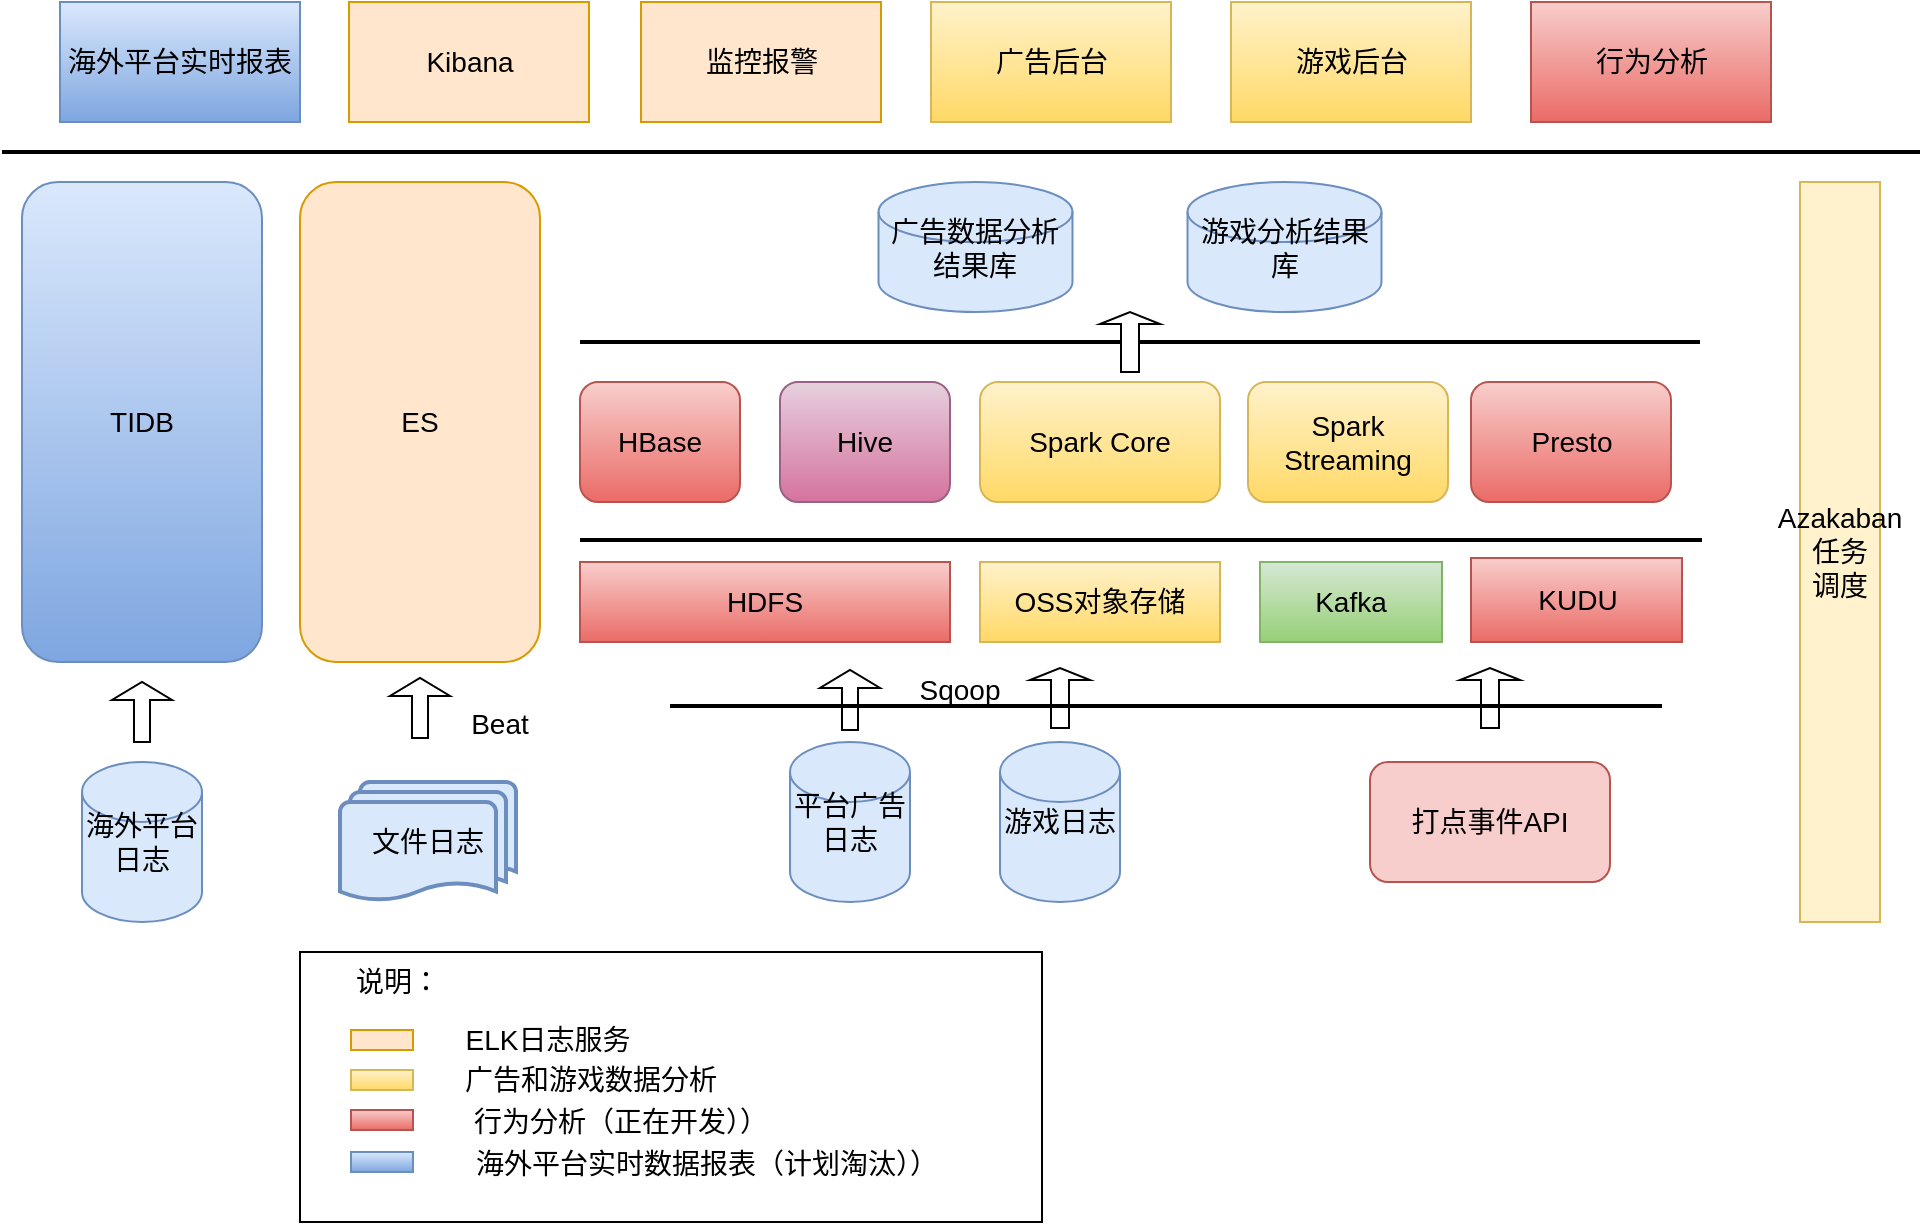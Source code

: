 <mxfile version="13.5.5" type="github">
  <diagram id="SUA77PbycbYVvd3b78xJ" name="第 1 页">
    <mxGraphModel dx="2249" dy="802" grid="1" gridSize="10" guides="1" tooltips="1" connect="1" arrows="1" fold="1" page="1" pageScale="1" pageWidth="827" pageHeight="1169" math="0" shadow="0">
      <root>
        <mxCell id="0" />
        <mxCell id="1" parent="0" />
        <mxCell id="_BwWZOYq04hog9lbWKIB-58" value="" style="rounded=0;whiteSpace=wrap;html=1;fontSize=14;" vertex="1" parent="1">
          <mxGeometry x="9" y="585" width="371" height="135" as="geometry" />
        </mxCell>
        <mxCell id="_BwWZOYq04hog9lbWKIB-2" value="HDFS" style="rounded=0;whiteSpace=wrap;html=1;fontSize=14;gradientColor=#ea6b66;fillColor=#f8cecc;strokeColor=#b85450;" vertex="1" parent="1">
          <mxGeometry x="149" y="390" width="185" height="40" as="geometry" />
        </mxCell>
        <mxCell id="_BwWZOYq04hog9lbWKIB-3" value="Hive" style="rounded=1;whiteSpace=wrap;html=1;fontSize=14;gradientColor=#d5739d;fillColor=#e6d0de;strokeColor=#996185;" vertex="1" parent="1">
          <mxGeometry x="249" y="300" width="85" height="60" as="geometry" />
        </mxCell>
        <mxCell id="_BwWZOYq04hog9lbWKIB-5" value="Kafka" style="rounded=0;whiteSpace=wrap;html=1;fontSize=14;fillColor=#d5e8d4;strokeColor=#82b366;gradientColor=#97d077;" vertex="1" parent="1">
          <mxGeometry x="489" y="390" width="91" height="40" as="geometry" />
        </mxCell>
        <mxCell id="_BwWZOYq04hog9lbWKIB-8" value="Spark Streaming" style="rounded=1;whiteSpace=wrap;html=1;fontSize=14;gradientColor=#ffd966;fillColor=#fff2cc;strokeColor=#d6b656;" vertex="1" parent="1">
          <mxGeometry x="483" y="300" width="100" height="60" as="geometry" />
        </mxCell>
        <mxCell id="_BwWZOYq04hog9lbWKIB-9" value="平台广告日志" style="shape=cylinder2;whiteSpace=wrap;html=1;boundedLbl=1;backgroundOutline=1;size=15;fontSize=14;fillColor=#dae8fc;strokeColor=#6c8ebf;" vertex="1" parent="1">
          <mxGeometry x="254" y="480" width="60" height="80" as="geometry" />
        </mxCell>
        <mxCell id="_BwWZOYq04hog9lbWKIB-10" value="游戏日志" style="shape=cylinder2;whiteSpace=wrap;html=1;boundedLbl=1;backgroundOutline=1;size=15;fontSize=14;fillColor=#dae8fc;strokeColor=#6c8ebf;" vertex="1" parent="1">
          <mxGeometry x="359" y="480" width="60" height="80" as="geometry" />
        </mxCell>
        <mxCell id="_BwWZOYq04hog9lbWKIB-12" value="" style="shape=singleArrow;direction=north;whiteSpace=wrap;html=1;arrowWidth=0.267;arrowSize=0.3;fontSize=14;" vertex="1" parent="1">
          <mxGeometry x="269" y="444" width="30" height="30" as="geometry" />
        </mxCell>
        <mxCell id="_BwWZOYq04hog9lbWKIB-13" value="" style="shape=singleArrow;direction=north;whiteSpace=wrap;html=1;fontSize=14;" vertex="1" parent="1">
          <mxGeometry x="374" y="443" width="30" height="30" as="geometry" />
        </mxCell>
        <mxCell id="_BwWZOYq04hog9lbWKIB-14" value="Sqoop" style="text;html=1;strokeColor=none;fillColor=none;align=center;verticalAlign=middle;whiteSpace=wrap;rounded=0;fontSize=14;" vertex="1" parent="1">
          <mxGeometry x="319" y="444" width="40" height="20" as="geometry" />
        </mxCell>
        <mxCell id="_BwWZOYq04hog9lbWKIB-16" value="" style="shape=singleArrow;direction=north;whiteSpace=wrap;html=1;fontSize=14;" vertex="1" parent="1">
          <mxGeometry x="589" y="443" width="30" height="30" as="geometry" />
        </mxCell>
        <mxCell id="_BwWZOYq04hog9lbWKIB-17" value="打点事件API" style="rounded=1;whiteSpace=wrap;html=1;fontSize=14;fillColor=#f8cecc;strokeColor=#b85450;" vertex="1" parent="1">
          <mxGeometry x="544" y="490" width="120" height="60" as="geometry" />
        </mxCell>
        <mxCell id="_BwWZOYq04hog9lbWKIB-23" value="Azakaban&lt;br style=&quot;font-size: 14px;&quot;&gt;任务&lt;br style=&quot;font-size: 14px;&quot;&gt;调度" style="rounded=0;whiteSpace=wrap;html=1;fontSize=14;fillColor=#fff2cc;strokeColor=#d6b656;" vertex="1" parent="1">
          <mxGeometry x="759" y="200" width="40" height="370" as="geometry" />
        </mxCell>
        <mxCell id="_BwWZOYq04hog9lbWKIB-24" value="OSS对象存储" style="rounded=0;whiteSpace=wrap;html=1;fontSize=14;" vertex="1" parent="1">
          <mxGeometry x="349" y="390" width="120" height="40" as="geometry" />
        </mxCell>
        <mxCell id="_BwWZOYq04hog9lbWKIB-30" value="" style="line;strokeWidth=2;html=1;fontSize=14;" vertex="1" parent="1">
          <mxGeometry x="149" y="275" width="560" height="10" as="geometry" />
        </mxCell>
        <mxCell id="_BwWZOYq04hog9lbWKIB-31" value="" style="shape=singleArrow;direction=north;whiteSpace=wrap;html=1;fontSize=14;" vertex="1" parent="1">
          <mxGeometry x="409" y="265" width="30" height="30" as="geometry" />
        </mxCell>
        <mxCell id="_BwWZOYq04hog9lbWKIB-32" value="" style="line;strokeWidth=2;html=1;fontSize=14;" vertex="1" parent="1">
          <mxGeometry x="194" y="457" width="496" height="10" as="geometry" />
        </mxCell>
        <mxCell id="_BwWZOYq04hog9lbWKIB-37" value="HBase" style="rounded=1;whiteSpace=wrap;html=1;fontSize=14;gradientColor=#ea6b66;fillColor=#f8cecc;strokeColor=#b85450;" vertex="1" parent="1">
          <mxGeometry x="149" y="300" width="80" height="60" as="geometry" />
        </mxCell>
        <mxCell id="_BwWZOYq04hog9lbWKIB-38" value="KUDU" style="rounded=0;whiteSpace=wrap;html=1;fontSize=14;gradientColor=#ea6b66;fillColor=#f8cecc;strokeColor=#b85450;" vertex="1" parent="1">
          <mxGeometry x="594.5" y="388" width="105.5" height="42" as="geometry" />
        </mxCell>
        <mxCell id="_BwWZOYq04hog9lbWKIB-39" value="Presto" style="rounded=1;whiteSpace=wrap;html=1;fontSize=14;fillColor=#f8cecc;strokeColor=#b85450;gradientColor=#ea6b66;" vertex="1" parent="1">
          <mxGeometry x="594.5" y="300" width="100" height="60" as="geometry" />
        </mxCell>
        <mxCell id="_BwWZOYq04hog9lbWKIB-42" value="广告数据分析结果库" style="shape=cylinder2;whiteSpace=wrap;html=1;boundedLbl=1;backgroundOutline=1;size=15;fontSize=14;fillColor=#dae8fc;strokeColor=#6c8ebf;" vertex="1" parent="1">
          <mxGeometry x="298.25" y="200" width="97" height="65" as="geometry" />
        </mxCell>
        <mxCell id="_BwWZOYq04hog9lbWKIB-43" value="" style="line;strokeWidth=2;html=1;fontSize=14;" vertex="1" parent="1">
          <mxGeometry x="-140" y="180" width="959" height="10" as="geometry" />
        </mxCell>
        <mxCell id="_BwWZOYq04hog9lbWKIB-44" value="广告后台" style="rounded=0;whiteSpace=wrap;html=1;fontSize=14;gradientColor=#ffd966;fillColor=#fff2cc;strokeColor=#d6b656;" vertex="1" parent="1">
          <mxGeometry x="324.5" y="110" width="120" height="60" as="geometry" />
        </mxCell>
        <mxCell id="_BwWZOYq04hog9lbWKIB-45" value="游戏后台" style="rounded=0;whiteSpace=wrap;html=1;fontSize=14;gradientColor=#ffd966;fillColor=#fff2cc;strokeColor=#d6b656;" vertex="1" parent="1">
          <mxGeometry x="474.5" y="110" width="120" height="60" as="geometry" />
        </mxCell>
        <mxCell id="_BwWZOYq04hog9lbWKIB-46" value="行为分析" style="rounded=0;whiteSpace=wrap;html=1;fontSize=14;gradientColor=#ea6b66;fillColor=#f8cecc;strokeColor=#b85450;" vertex="1" parent="1">
          <mxGeometry x="624.5" y="110" width="120" height="60" as="geometry" />
        </mxCell>
        <mxCell id="_BwWZOYq04hog9lbWKIB-47" value="ES" style="rounded=1;whiteSpace=wrap;html=1;fontSize=14;fillColor=#ffe6cc;strokeColor=#d79b00;" vertex="1" parent="1">
          <mxGeometry x="9" y="200" width="120" height="240" as="geometry" />
        </mxCell>
        <mxCell id="_BwWZOYq04hog9lbWKIB-49" value="文件日志" style="strokeWidth=2;html=1;shape=mxgraph.flowchart.multi-document;whiteSpace=wrap;fontSize=14;fillColor=#dae8fc;strokeColor=#6c8ebf;" vertex="1" parent="1">
          <mxGeometry x="29" y="500" width="88" height="60" as="geometry" />
        </mxCell>
        <mxCell id="_BwWZOYq04hog9lbWKIB-50" value="" style="shape=singleArrow;direction=north;whiteSpace=wrap;html=1;arrowWidth=0.267;arrowSize=0.3;fontSize=14;" vertex="1" parent="1">
          <mxGeometry x="54" y="448" width="30" height="30" as="geometry" />
        </mxCell>
        <mxCell id="_BwWZOYq04hog9lbWKIB-51" value="Beat" style="text;html=1;strokeColor=none;fillColor=none;align=center;verticalAlign=middle;whiteSpace=wrap;rounded=0;fontSize=14;" vertex="1" parent="1">
          <mxGeometry x="89" y="461" width="40" height="20" as="geometry" />
        </mxCell>
        <mxCell id="_BwWZOYq04hog9lbWKIB-52" value="Kibana" style="rounded=0;whiteSpace=wrap;html=1;fontSize=14;fillColor=#ffe6cc;strokeColor=#d79b00;" vertex="1" parent="1">
          <mxGeometry x="33.5" y="110" width="120" height="60" as="geometry" />
        </mxCell>
        <mxCell id="_BwWZOYq04hog9lbWKIB-53" value="监控报警" style="rounded=0;whiteSpace=wrap;html=1;fontSize=14;fillColor=#ffe6cc;strokeColor=#d79b00;" vertex="1" parent="1">
          <mxGeometry x="179.5" y="110" width="120" height="60" as="geometry" />
        </mxCell>
        <mxCell id="_BwWZOYq04hog9lbWKIB-54" value="OSS对象存储" style="rounded=0;whiteSpace=wrap;html=1;fontSize=14;gradientColor=#ffd966;fillColor=#fff2cc;strokeColor=#d6b656;" vertex="1" parent="1">
          <mxGeometry x="349" y="390" width="120" height="40" as="geometry" />
        </mxCell>
        <mxCell id="_BwWZOYq04hog9lbWKIB-55" value="Spark Core" style="rounded=1;whiteSpace=wrap;html=1;fontSize=14;gradientColor=#ffd966;fillColor=#fff2cc;strokeColor=#d6b656;" vertex="1" parent="1">
          <mxGeometry x="349" y="300" width="120" height="60" as="geometry" />
        </mxCell>
        <mxCell id="_BwWZOYq04hog9lbWKIB-56" value="" style="rounded=0;whiteSpace=wrap;html=1;fontSize=14;fillColor=#ffe6cc;strokeColor=#d79b00;" vertex="1" parent="1">
          <mxGeometry x="34.5" y="624" width="31" height="10" as="geometry" />
        </mxCell>
        <mxCell id="_BwWZOYq04hog9lbWKIB-57" value="ELK日志服务" style="text;html=1;strokeColor=none;fillColor=none;align=center;verticalAlign=middle;whiteSpace=wrap;rounded=0;fontSize=14;" vertex="1" parent="1">
          <mxGeometry x="79.5" y="619" width="106" height="20" as="geometry" />
        </mxCell>
        <mxCell id="_BwWZOYq04hog9lbWKIB-59" value="说明：" style="text;html=1;strokeColor=none;fillColor=none;align=center;verticalAlign=middle;whiteSpace=wrap;rounded=0;fontSize=14;" vertex="1" parent="1">
          <mxGeometry x="26" y="590" width="64" height="20" as="geometry" />
        </mxCell>
        <mxCell id="_BwWZOYq04hog9lbWKIB-60" value="" style="rounded=0;whiteSpace=wrap;html=1;fontSize=14;fillColor=#fff2cc;strokeColor=#d6b656;gradientColor=#ffd966;" vertex="1" parent="1">
          <mxGeometry x="34.5" y="644" width="31" height="10" as="geometry" />
        </mxCell>
        <mxCell id="_BwWZOYq04hog9lbWKIB-61" value="广告和游戏数据分析" style="text;html=1;strokeColor=none;fillColor=none;align=center;verticalAlign=middle;whiteSpace=wrap;rounded=0;fontSize=14;" vertex="1" parent="1">
          <mxGeometry x="83.5" y="639" width="140.5" height="20" as="geometry" />
        </mxCell>
        <mxCell id="_BwWZOYq04hog9lbWKIB-62" value="" style="rounded=0;whiteSpace=wrap;html=1;fontSize=14;fillColor=#f8cecc;strokeColor=#b85450;gradientColor=#ea6b66;" vertex="1" parent="1">
          <mxGeometry x="34.5" y="664" width="31" height="10" as="geometry" />
        </mxCell>
        <mxCell id="_BwWZOYq04hog9lbWKIB-63" value="行为分析（正在开发））" style="text;html=1;strokeColor=none;fillColor=none;align=center;verticalAlign=middle;whiteSpace=wrap;rounded=0;fontSize=14;" vertex="1" parent="1">
          <mxGeometry x="83.5" y="659" width="170.5" height="21" as="geometry" />
        </mxCell>
        <mxCell id="_BwWZOYq04hog9lbWKIB-64" value="" style="line;strokeWidth=2;html=1;rounded=0;fontSize=14;" vertex="1" parent="1">
          <mxGeometry x="149" y="374" width="561" height="10" as="geometry" />
        </mxCell>
        <mxCell id="_BwWZOYq04hog9lbWKIB-65" value="游戏分析结果库" style="shape=cylinder2;whiteSpace=wrap;html=1;boundedLbl=1;backgroundOutline=1;size=15;fontSize=14;fillColor=#dae8fc;strokeColor=#6c8ebf;" vertex="1" parent="1">
          <mxGeometry x="452.75" y="200" width="97" height="65" as="geometry" />
        </mxCell>
        <mxCell id="_BwWZOYq04hog9lbWKIB-66" value="TIDB" style="rounded=1;whiteSpace=wrap;html=1;fontSize=14;gradientColor=#7ea6e0;fillColor=#dae8fc;strokeColor=#6c8ebf;" vertex="1" parent="1">
          <mxGeometry x="-130" y="200" width="120" height="240" as="geometry" />
        </mxCell>
        <mxCell id="_BwWZOYq04hog9lbWKIB-67" value="海外平台日志" style="shape=cylinder2;whiteSpace=wrap;html=1;boundedLbl=1;backgroundOutline=1;size=15;rounded=1;fontSize=14;fillColor=#dae8fc;strokeColor=#6c8ebf;" vertex="1" parent="1">
          <mxGeometry x="-100" y="490" width="60" height="80" as="geometry" />
        </mxCell>
        <mxCell id="_BwWZOYq04hog9lbWKIB-68" value="" style="shape=singleArrow;direction=north;whiteSpace=wrap;html=1;arrowWidth=0.267;arrowSize=0.3;fontSize=14;" vertex="1" parent="1">
          <mxGeometry x="-85" y="450" width="30" height="30" as="geometry" />
        </mxCell>
        <mxCell id="_BwWZOYq04hog9lbWKIB-69" value="海外平台实时报表" style="rounded=0;whiteSpace=wrap;html=1;fontSize=14;gradientColor=#7ea6e0;fillColor=#dae8fc;strokeColor=#6c8ebf;" vertex="1" parent="1">
          <mxGeometry x="-111" y="110" width="120" height="60" as="geometry" />
        </mxCell>
        <mxCell id="_BwWZOYq04hog9lbWKIB-70" value="" style="rounded=0;whiteSpace=wrap;html=1;fontSize=14;fillColor=#dae8fc;strokeColor=#6c8ebf;gradientColor=#7ea6e0;" vertex="1" parent="1">
          <mxGeometry x="34.5" y="685" width="31" height="10" as="geometry" />
        </mxCell>
        <mxCell id="_BwWZOYq04hog9lbWKIB-71" value="海外平台实时数据报表（计划淘汰））" style="text;html=1;strokeColor=none;fillColor=none;align=center;verticalAlign=middle;whiteSpace=wrap;rounded=0;fontSize=14;" vertex="1" parent="1">
          <mxGeometry x="83.5" y="680" width="256.5" height="21" as="geometry" />
        </mxCell>
      </root>
    </mxGraphModel>
  </diagram>
</mxfile>
